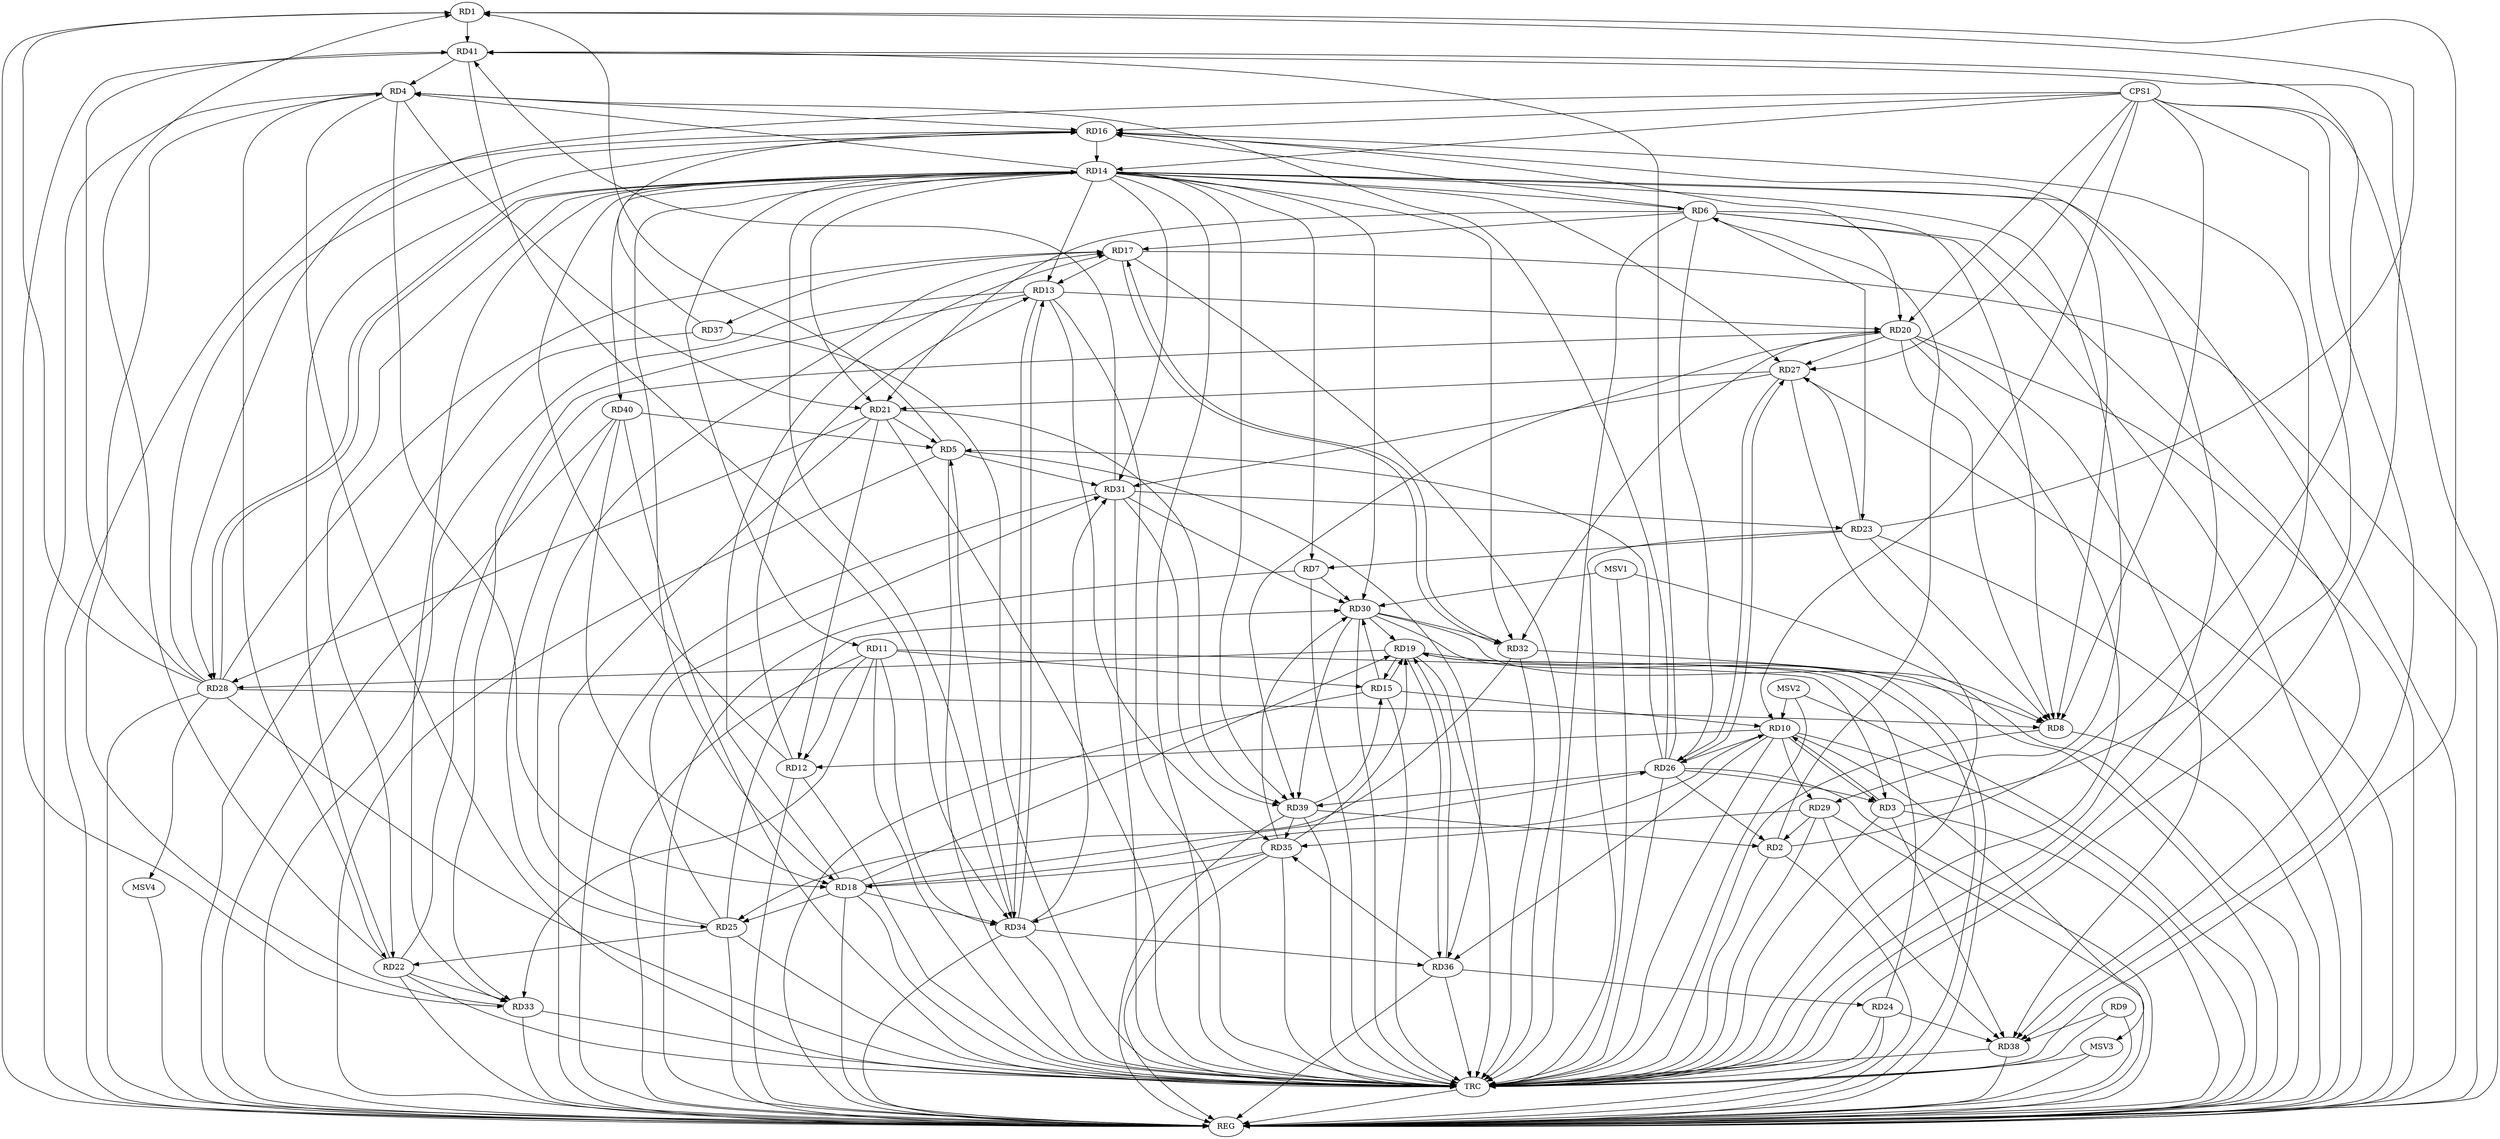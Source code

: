 strict digraph G {
  RD1 [ label="RD1" ];
  RD2 [ label="RD2" ];
  RD3 [ label="RD3" ];
  RD4 [ label="RD4" ];
  RD5 [ label="RD5" ];
  RD6 [ label="RD6" ];
  RD7 [ label="RD7" ];
  RD8 [ label="RD8" ];
  RD9 [ label="RD9" ];
  RD10 [ label="RD10" ];
  RD11 [ label="RD11" ];
  RD12 [ label="RD12" ];
  RD13 [ label="RD13" ];
  RD14 [ label="RD14" ];
  RD15 [ label="RD15" ];
  RD16 [ label="RD16" ];
  RD17 [ label="RD17" ];
  RD18 [ label="RD18" ];
  RD19 [ label="RD19" ];
  RD20 [ label="RD20" ];
  RD21 [ label="RD21" ];
  RD22 [ label="RD22" ];
  RD23 [ label="RD23" ];
  RD24 [ label="RD24" ];
  RD25 [ label="RD25" ];
  RD26 [ label="RD26" ];
  RD27 [ label="RD27" ];
  RD28 [ label="RD28" ];
  RD29 [ label="RD29" ];
  RD30 [ label="RD30" ];
  RD31 [ label="RD31" ];
  RD32 [ label="RD32" ];
  RD33 [ label="RD33" ];
  RD34 [ label="RD34" ];
  RD35 [ label="RD35" ];
  RD36 [ label="RD36" ];
  RD37 [ label="RD37" ];
  RD38 [ label="RD38" ];
  RD39 [ label="RD39" ];
  RD40 [ label="RD40" ];
  RD41 [ label="RD41" ];
  CPS1 [ label="CPS1" ];
  REG [ label="REG" ];
  TRC [ label="TRC" ];
  MSV1 [ label="MSV1" ];
  MSV2 [ label="MSV2" ];
  MSV3 [ label="MSV3" ];
  MSV4 [ label="MSV4" ];
  RD5 -> RD1;
  RD22 -> RD1;
  RD23 -> RD1;
  RD28 -> RD1;
  RD1 -> RD41;
  RD2 -> RD6;
  RD26 -> RD2;
  RD29 -> RD2;
  RD39 -> RD2;
  RD2 -> RD41;
  RD3 -> RD10;
  RD10 -> RD3;
  RD11 -> RD3;
  RD3 -> RD16;
  RD26 -> RD3;
  RD3 -> RD38;
  RD14 -> RD4;
  RD4 -> RD16;
  RD4 -> RD18;
  RD4 -> RD21;
  RD4 -> RD22;
  RD26 -> RD4;
  RD33 -> RD4;
  RD41 -> RD4;
  RD21 -> RD5;
  RD26 -> RD5;
  RD5 -> RD31;
  RD34 -> RD5;
  RD5 -> RD36;
  RD40 -> RD5;
  RD6 -> RD8;
  RD6 -> RD16;
  RD6 -> RD17;
  RD6 -> RD21;
  RD6 -> RD23;
  RD6 -> RD26;
  RD6 -> RD38;
  RD14 -> RD7;
  RD23 -> RD7;
  RD7 -> RD30;
  RD19 -> RD8;
  RD20 -> RD8;
  RD23 -> RD8;
  RD28 -> RD8;
  RD30 -> RD8;
  RD9 -> RD38;
  RD10 -> RD12;
  RD15 -> RD10;
  RD18 -> RD10;
  RD10 -> RD26;
  RD10 -> RD29;
  RD10 -> RD36;
  RD11 -> RD12;
  RD11 -> RD15;
  RD11 -> RD33;
  RD11 -> RD34;
  RD12 -> RD13;
  RD12 -> RD14;
  RD21 -> RD12;
  RD17 -> RD13;
  RD13 -> RD20;
  RD13 -> RD33;
  RD13 -> RD34;
  RD34 -> RD13;
  RD13 -> RD35;
  RD16 -> RD14;
  RD14 -> RD18;
  RD14 -> RD21;
  RD28 -> RD14;
  RD14 -> RD30;
  RD14 -> RD31;
  RD14 -> RD33;
  RD14 -> RD34;
  RD15 -> RD19;
  RD19 -> RD15;
  RD15 -> RD30;
  RD39 -> RD15;
  RD16 -> RD20;
  RD22 -> RD16;
  RD28 -> RD16;
  RD37 -> RD16;
  RD18 -> RD17;
  RD25 -> RD17;
  RD28 -> RD17;
  RD17 -> RD32;
  RD32 -> RD17;
  RD17 -> RD37;
  RD18 -> RD19;
  RD18 -> RD25;
  RD18 -> RD26;
  RD18 -> RD34;
  RD35 -> RD18;
  RD40 -> RD18;
  RD24 -> RD19;
  RD19 -> RD28;
  RD30 -> RD19;
  RD35 -> RD19;
  RD19 -> RD36;
  RD36 -> RD19;
  RD22 -> RD20;
  RD20 -> RD27;
  RD20 -> RD32;
  RD20 -> RD38;
  RD20 -> RD39;
  RD27 -> RD21;
  RD21 -> RD28;
  RD21 -> RD39;
  RD25 -> RD22;
  RD22 -> RD33;
  RD23 -> RD27;
  RD31 -> RD23;
  RD36 -> RD24;
  RD24 -> RD38;
  RD25 -> RD30;
  RD25 -> RD31;
  RD32 -> RD25;
  RD40 -> RD25;
  RD26 -> RD27;
  RD27 -> RD26;
  RD26 -> RD39;
  RD26 -> RD41;
  RD27 -> RD31;
  RD28 -> RD41;
  RD29 -> RD35;
  RD29 -> RD38;
  RD31 -> RD30;
  RD30 -> RD32;
  RD35 -> RD30;
  RD30 -> RD39;
  RD34 -> RD31;
  RD31 -> RD39;
  RD31 -> RD41;
  RD41 -> RD33;
  RD35 -> RD34;
  RD34 -> RD36;
  RD41 -> RD34;
  RD36 -> RD35;
  RD39 -> RD35;
  CPS1 -> RD8;
  CPS1 -> RD38;
  CPS1 -> RD28;
  CPS1 -> RD10;
  CPS1 -> RD16;
  CPS1 -> RD14;
  CPS1 -> RD27;
  CPS1 -> RD20;
  RD1 -> REG;
  RD2 -> REG;
  RD3 -> REG;
  RD4 -> REG;
  RD5 -> REG;
  RD6 -> REG;
  RD7 -> REG;
  RD8 -> REG;
  RD9 -> REG;
  RD10 -> REG;
  RD11 -> REG;
  RD12 -> REG;
  RD13 -> REG;
  RD14 -> REG;
  RD15 -> REG;
  RD16 -> REG;
  RD17 -> REG;
  RD18 -> REG;
  RD19 -> REG;
  RD20 -> REG;
  RD21 -> REG;
  RD22 -> REG;
  RD23 -> REG;
  RD24 -> REG;
  RD25 -> REG;
  RD26 -> REG;
  RD27 -> REG;
  RD28 -> REG;
  RD29 -> REG;
  RD30 -> REG;
  RD31 -> REG;
  RD32 -> REG;
  RD33 -> REG;
  RD34 -> REG;
  RD35 -> REG;
  RD36 -> REG;
  RD37 -> REG;
  RD38 -> REG;
  RD39 -> REG;
  RD40 -> REG;
  CPS1 -> REG;
  RD1 -> TRC;
  RD2 -> TRC;
  RD3 -> TRC;
  RD4 -> TRC;
  RD5 -> TRC;
  RD6 -> TRC;
  RD7 -> TRC;
  RD8 -> TRC;
  RD9 -> TRC;
  RD10 -> TRC;
  RD11 -> TRC;
  RD12 -> TRC;
  RD13 -> TRC;
  RD14 -> TRC;
  RD15 -> TRC;
  RD16 -> TRC;
  RD17 -> TRC;
  RD18 -> TRC;
  RD19 -> TRC;
  RD20 -> TRC;
  RD21 -> TRC;
  RD22 -> TRC;
  RD23 -> TRC;
  RD24 -> TRC;
  RD25 -> TRC;
  RD26 -> TRC;
  RD27 -> TRC;
  RD28 -> TRC;
  RD29 -> TRC;
  RD30 -> TRC;
  RD31 -> TRC;
  RD32 -> TRC;
  RD33 -> TRC;
  RD34 -> TRC;
  RD35 -> TRC;
  RD36 -> TRC;
  RD37 -> TRC;
  RD38 -> TRC;
  RD39 -> TRC;
  RD40 -> TRC;
  RD41 -> TRC;
  CPS1 -> TRC;
  TRC -> REG;
  RD14 -> RD29;
  RD14 -> RD13;
  RD14 -> RD40;
  RD14 -> RD8;
  RD14 -> RD39;
  RD14 -> RD32;
  RD14 -> RD6;
  RD14 -> RD28;
  RD14 -> RD27;
  RD14 -> RD11;
  RD14 -> RD22;
  MSV1 -> RD30;
  MSV1 -> REG;
  MSV1 -> TRC;
  MSV2 -> RD10;
  MSV2 -> REG;
  MSV2 -> TRC;
  RD10 -> MSV3;
  MSV3 -> REG;
  MSV3 -> TRC;
  RD28 -> MSV4;
  MSV4 -> REG;
}
